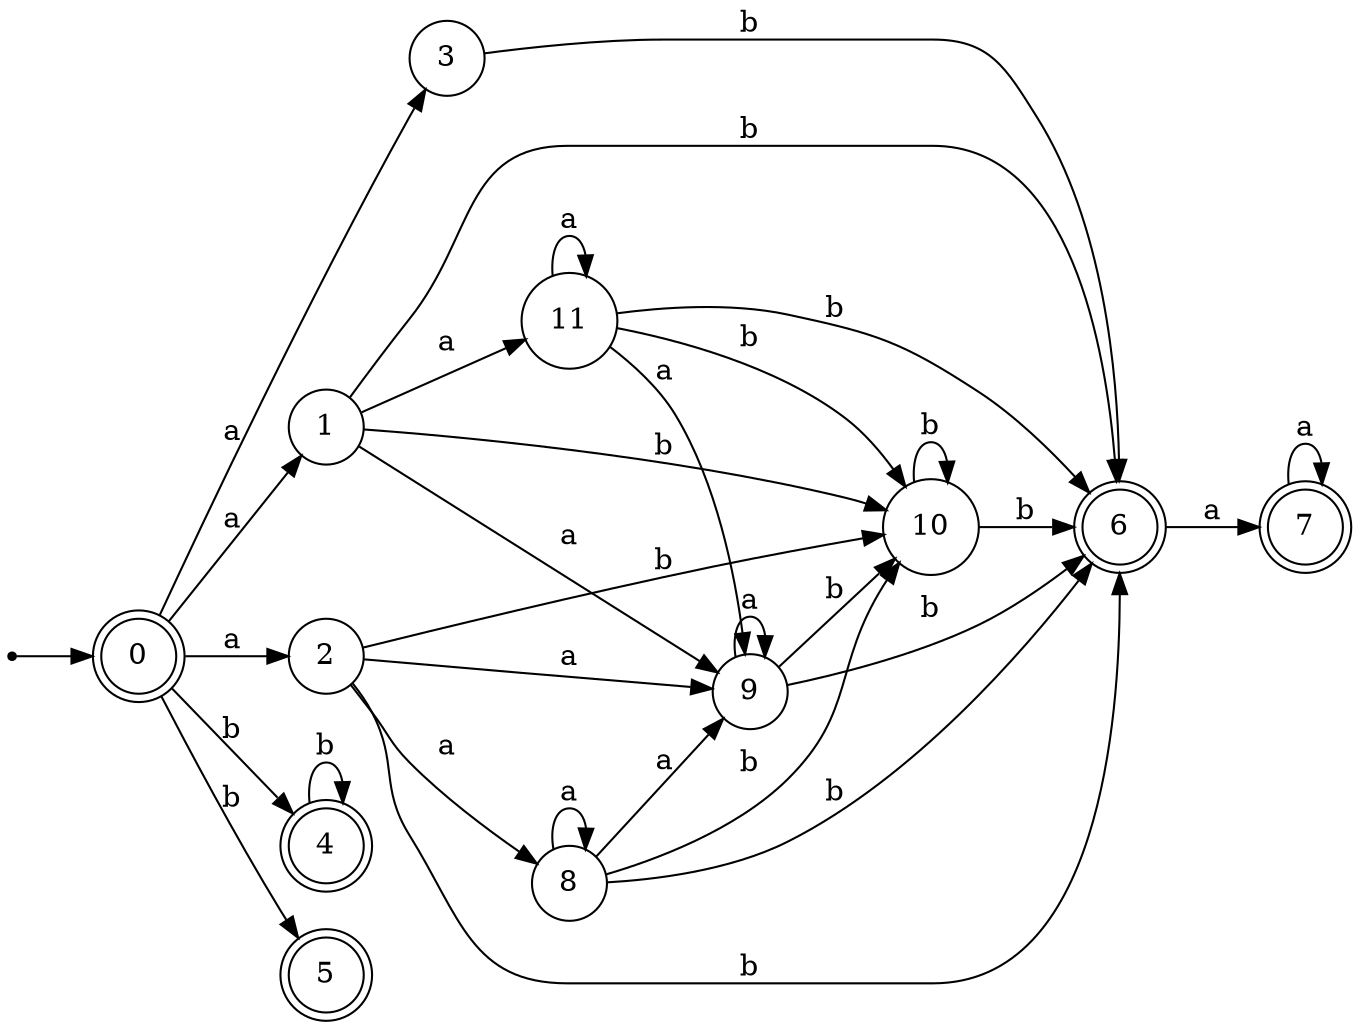 digraph finite_state_machine {
rankdir=LR;
size="20,20";
node [shape = point]; "dummy0"
node [shape = doublecircle]; "0";"dummy0" -> "0";
node [shape = circle]; "1";
node [shape = circle]; "2";
node [shape = circle]; "3";
node [shape = doublecircle]; "4";node [shape = doublecircle]; "5";node [shape = doublecircle]; "6";node [shape = doublecircle]; "7";node [shape = circle]; "8";
node [shape = circle]; "9";
node [shape = circle]; "10";
node [shape = circle]; "11";
"0" -> "1" [label = "a"];
 "0" -> "2" [label = "a"];
 "0" -> "3" [label = "a"];
 "0" -> "4" [label = "b"];
 "0" -> "5" [label = "b"];
 "4" -> "4" [label = "b"];
 "3" -> "6" [label = "b"];
 "6" -> "7" [label = "a"];
 "7" -> "7" [label = "a"];
 "2" -> "8" [label = "a"];
 "2" -> "9" [label = "a"];
 "2" -> "10" [label = "b"];
 "2" -> "6" [label = "b"];
 "10" -> "10" [label = "b"];
 "10" -> "6" [label = "b"];
 "9" -> "9" [label = "a"];
 "9" -> "10" [label = "b"];
 "9" -> "6" [label = "b"];
 "8" -> "8" [label = "a"];
 "8" -> "9" [label = "a"];
 "8" -> "10" [label = "b"];
 "8" -> "6" [label = "b"];
 "1" -> "9" [label = "a"];
 "1" -> "11" [label = "a"];
 "1" -> "10" [label = "b"];
 "1" -> "6" [label = "b"];
 "11" -> "9" [label = "a"];
 "11" -> "11" [label = "a"];
 "11" -> "10" [label = "b"];
 "11" -> "6" [label = "b"];
 }
